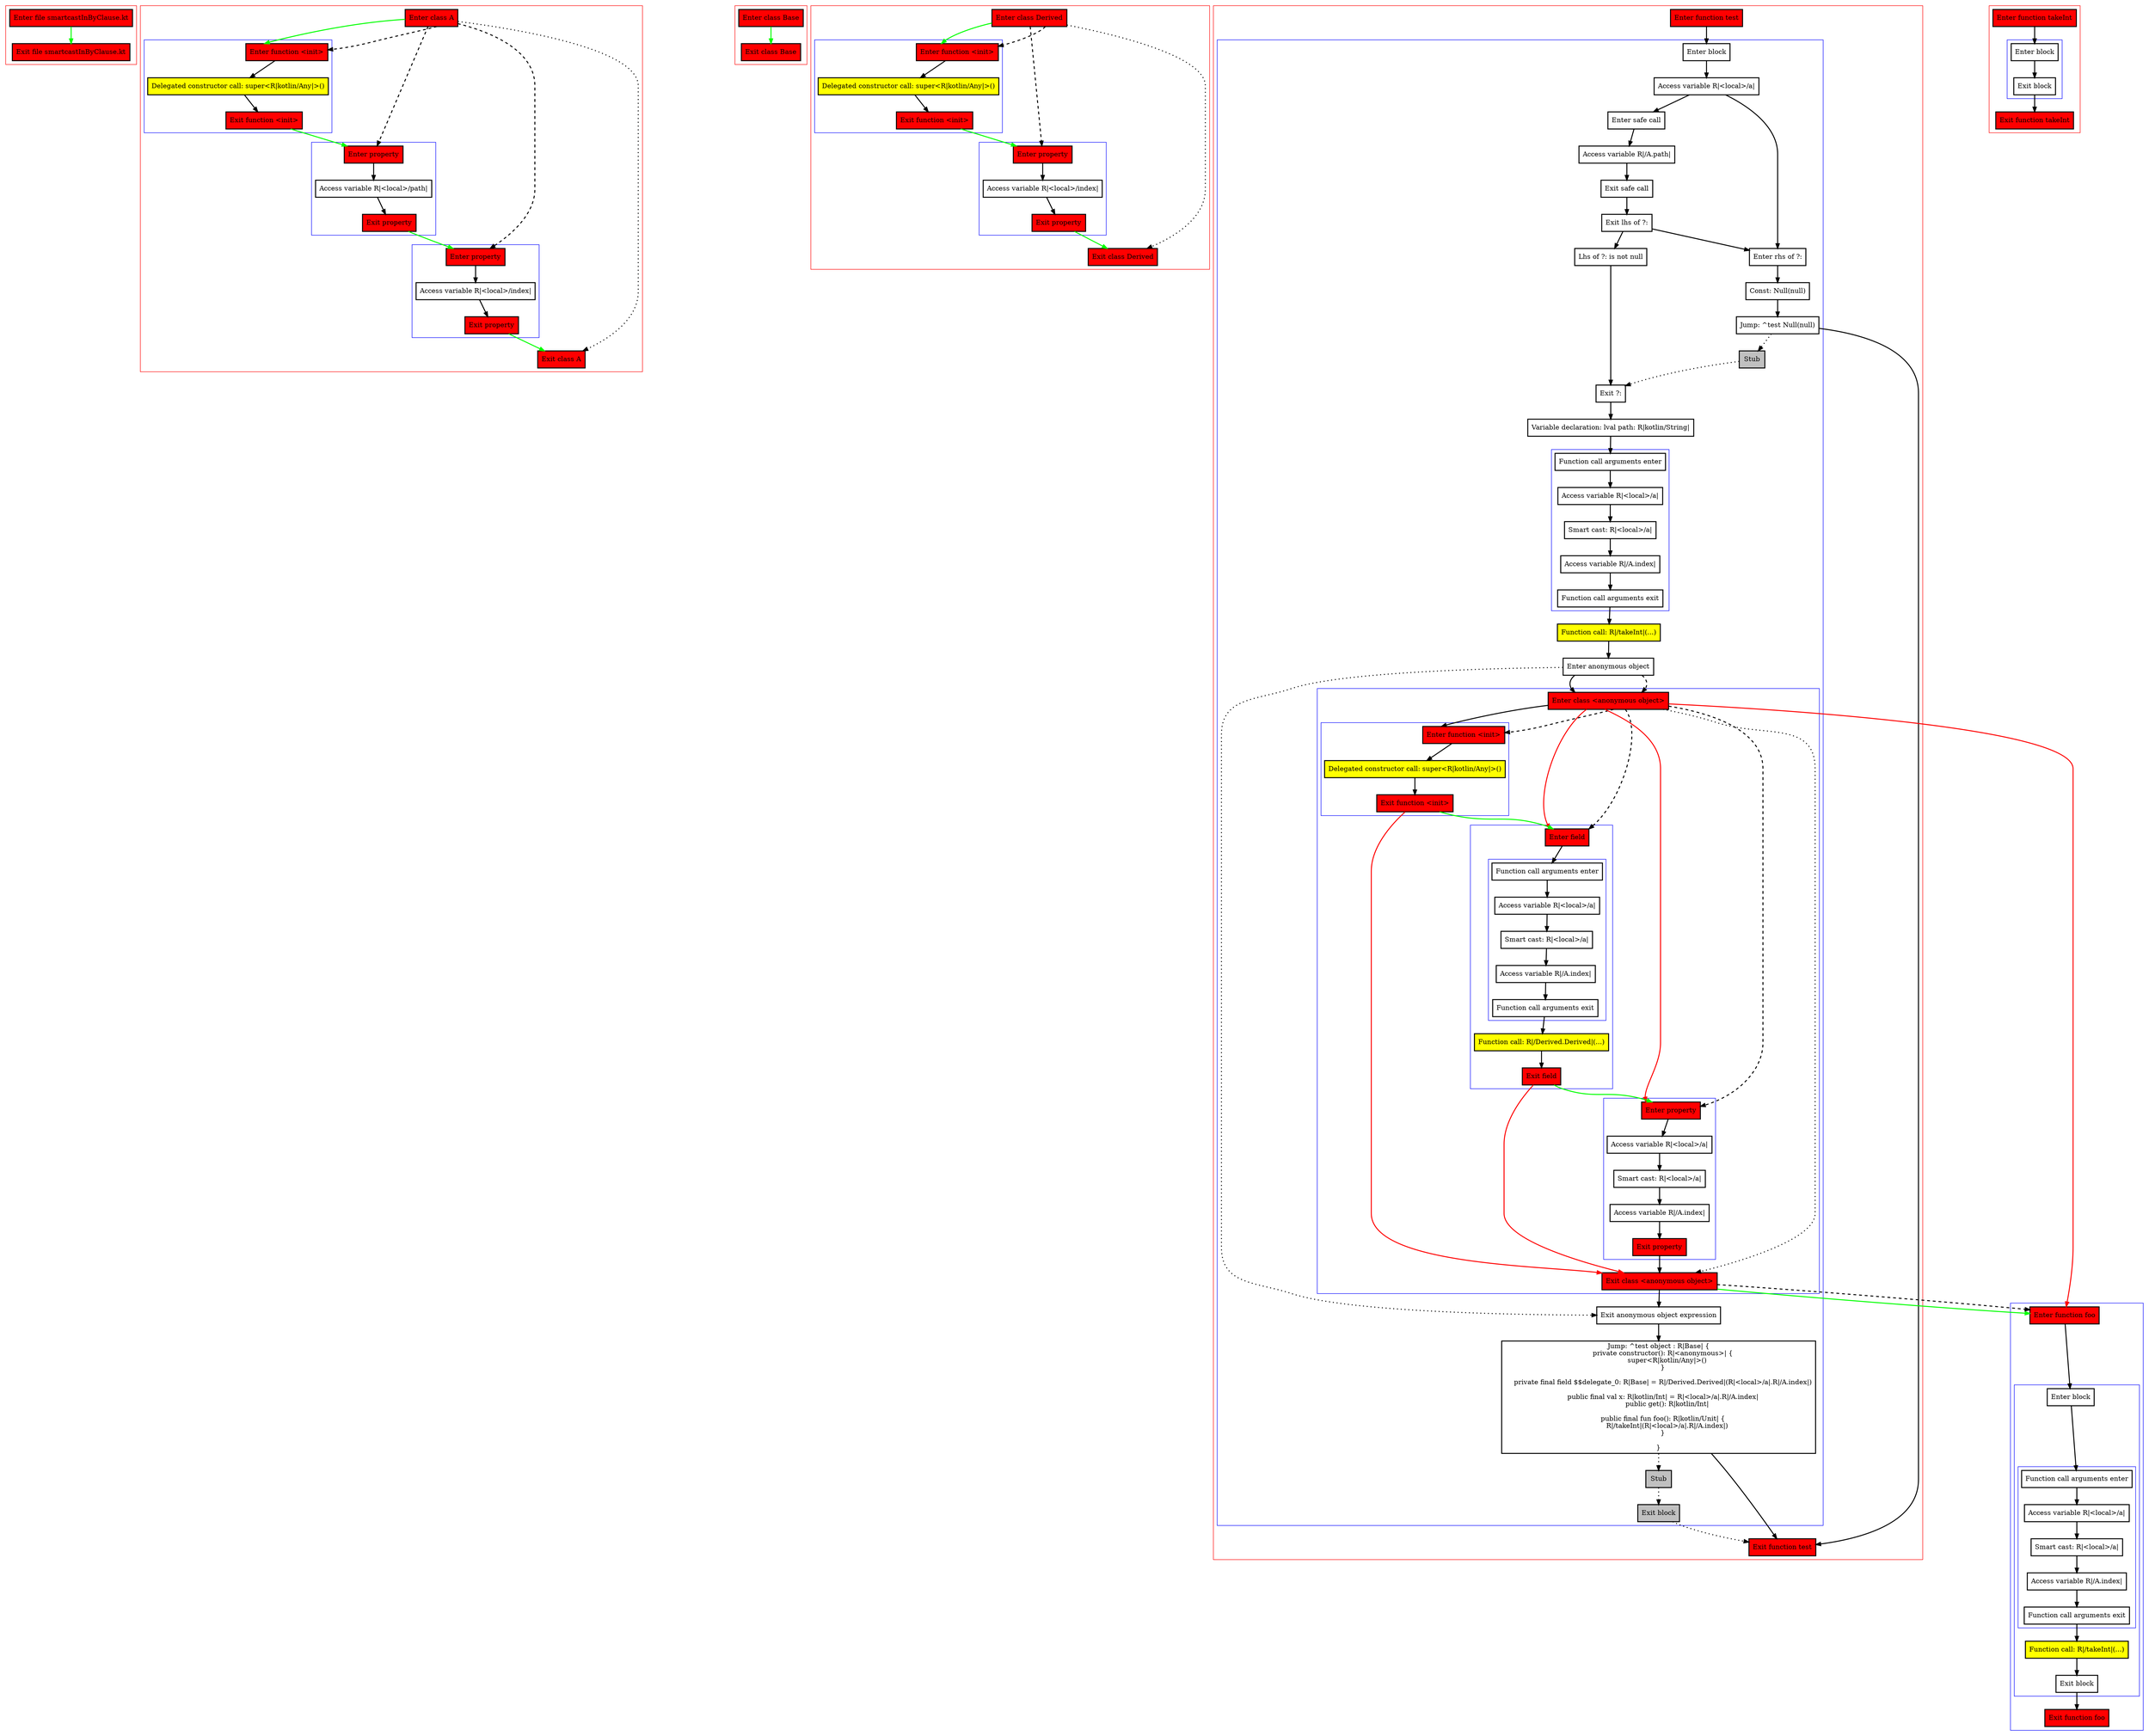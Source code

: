 digraph smartcastInByClause_kt {
    graph [nodesep=3]
    node [shape=box penwidth=2]
    edge [penwidth=2]

    subgraph cluster_0 {
        color=red
        0 [label="Enter file smartcastInByClause.kt" style="filled" fillcolor=red];
        1 [label="Exit file smartcastInByClause.kt" style="filled" fillcolor=red];
    }
    0 -> {1} [color=green];

    subgraph cluster_1 {
        color=red
        2 [label="Enter class A" style="filled" fillcolor=red];
        subgraph cluster_2 {
            color=blue
            3 [label="Enter function <init>" style="filled" fillcolor=red];
            4 [label="Delegated constructor call: super<R|kotlin/Any|>()" style="filled" fillcolor=yellow];
            5 [label="Exit function <init>" style="filled" fillcolor=red];
        }
        subgraph cluster_3 {
            color=blue
            6 [label="Enter property" style="filled" fillcolor=red];
            7 [label="Access variable R|<local>/path|"];
            8 [label="Exit property" style="filled" fillcolor=red];
        }
        subgraph cluster_4 {
            color=blue
            9 [label="Enter property" style="filled" fillcolor=red];
            10 [label="Access variable R|<local>/index|"];
            11 [label="Exit property" style="filled" fillcolor=red];
        }
        12 [label="Exit class A" style="filled" fillcolor=red];
    }
    2 -> {3} [color=green];
    2 -> {12} [style=dotted];
    2 -> {3 6 9} [style=dashed];
    3 -> {4};
    4 -> {5};
    5 -> {6} [color=green];
    6 -> {7};
    7 -> {8};
    8 -> {9} [color=green];
    9 -> {10};
    10 -> {11};
    11 -> {12} [color=green];

    subgraph cluster_5 {
        color=red
        13 [label="Enter class Base" style="filled" fillcolor=red];
        14 [label="Exit class Base" style="filled" fillcolor=red];
    }
    13 -> {14} [color=green];

    subgraph cluster_6 {
        color=red
        15 [label="Enter class Derived" style="filled" fillcolor=red];
        subgraph cluster_7 {
            color=blue
            16 [label="Enter function <init>" style="filled" fillcolor=red];
            17 [label="Delegated constructor call: super<R|kotlin/Any|>()" style="filled" fillcolor=yellow];
            18 [label="Exit function <init>" style="filled" fillcolor=red];
        }
        subgraph cluster_8 {
            color=blue
            19 [label="Enter property" style="filled" fillcolor=red];
            20 [label="Access variable R|<local>/index|"];
            21 [label="Exit property" style="filled" fillcolor=red];
        }
        22 [label="Exit class Derived" style="filled" fillcolor=red];
    }
    15 -> {16} [color=green];
    15 -> {22} [style=dotted];
    15 -> {16 19} [style=dashed];
    16 -> {17};
    17 -> {18};
    18 -> {19} [color=green];
    19 -> {20};
    20 -> {21};
    21 -> {22} [color=green];

    subgraph cluster_9 {
        color=red
        23 [label="Enter function test" style="filled" fillcolor=red];
        subgraph cluster_10 {
            color=blue
            24 [label="Enter block"];
            25 [label="Access variable R|<local>/a|"];
            26 [label="Enter safe call"];
            27 [label="Access variable R|/A.path|"];
            28 [label="Exit safe call"];
            29 [label="Exit lhs of ?:"];
            30 [label="Enter rhs of ?:"];
            31 [label="Const: Null(null)"];
            32 [label="Jump: ^test Null(null)"];
            33 [label="Stub" style="filled" fillcolor=gray];
            34 [label="Lhs of ?: is not null"];
            35 [label="Exit ?:"];
            36 [label="Variable declaration: lval path: R|kotlin/String|"];
            subgraph cluster_11 {
                color=blue
                37 [label="Function call arguments enter"];
                38 [label="Access variable R|<local>/a|"];
                39 [label="Smart cast: R|<local>/a|"];
                40 [label="Access variable R|/A.index|"];
                41 [label="Function call arguments exit"];
            }
            42 [label="Function call: R|/takeInt|(...)" style="filled" fillcolor=yellow];
            43 [label="Enter anonymous object"];
            subgraph cluster_12 {
                color=blue
                44 [label="Enter class <anonymous object>" style="filled" fillcolor=red];
                subgraph cluster_13 {
                    color=blue
                    45 [label="Enter function <init>" style="filled" fillcolor=red];
                    46 [label="Delegated constructor call: super<R|kotlin/Any|>()" style="filled" fillcolor=yellow];
                    47 [label="Exit function <init>" style="filled" fillcolor=red];
                }
                subgraph cluster_14 {
                    color=blue
                    48 [label="Enter field" style="filled" fillcolor=red];
                    subgraph cluster_15 {
                        color=blue
                        49 [label="Function call arguments enter"];
                        50 [label="Access variable R|<local>/a|"];
                        51 [label="Smart cast: R|<local>/a|"];
                        52 [label="Access variable R|/A.index|"];
                        53 [label="Function call arguments exit"];
                    }
                    54 [label="Function call: R|/Derived.Derived|(...)" style="filled" fillcolor=yellow];
                    55 [label="Exit field" style="filled" fillcolor=red];
                }
                subgraph cluster_16 {
                    color=blue
                    56 [label="Enter property" style="filled" fillcolor=red];
                    57 [label="Access variable R|<local>/a|"];
                    58 [label="Smart cast: R|<local>/a|"];
                    59 [label="Access variable R|/A.index|"];
                    60 [label="Exit property" style="filled" fillcolor=red];
                }
                61 [label="Exit class <anonymous object>" style="filled" fillcolor=red];
            }
            62 [label="Exit anonymous object expression"];
            63 [label="Jump: ^test object : R|Base| {
    private constructor(): R|<anonymous>| {
        super<R|kotlin/Any|>()
    }

    private final field $$delegate_0: R|Base| = R|/Derived.Derived|(R|<local>/a|.R|/A.index|)

    public final val x: R|kotlin/Int| = R|<local>/a|.R|/A.index|
        public get(): R|kotlin/Int|

    public final fun foo(): R|kotlin/Unit| {
        R|/takeInt|(R|<local>/a|.R|/A.index|)
    }

}
"];
            64 [label="Stub" style="filled" fillcolor=gray];
            65 [label="Exit block" style="filled" fillcolor=gray];
        }
        66 [label="Exit function test" style="filled" fillcolor=red];
    }
    subgraph cluster_17 {
        color=blue
        67 [label="Enter function foo" style="filled" fillcolor=red];
        subgraph cluster_18 {
            color=blue
            68 [label="Enter block"];
            subgraph cluster_19 {
                color=blue
                69 [label="Function call arguments enter"];
                70 [label="Access variable R|<local>/a|"];
                71 [label="Smart cast: R|<local>/a|"];
                72 [label="Access variable R|/A.index|"];
                73 [label="Function call arguments exit"];
            }
            74 [label="Function call: R|/takeInt|(...)" style="filled" fillcolor=yellow];
            75 [label="Exit block"];
        }
        76 [label="Exit function foo" style="filled" fillcolor=red];
    }
    23 -> {24};
    24 -> {25};
    25 -> {26 30};
    26 -> {27};
    27 -> {28};
    28 -> {29};
    29 -> {30 34};
    30 -> {31};
    31 -> {32};
    32 -> {66};
    32 -> {33} [style=dotted];
    33 -> {35} [style=dotted];
    34 -> {35};
    35 -> {36};
    36 -> {37};
    37 -> {38};
    38 -> {39};
    39 -> {40};
    40 -> {41};
    41 -> {42};
    42 -> {43};
    43 -> {44};
    43 -> {62} [style=dotted];
    43 -> {44} [style=dashed];
    44 -> {45};
    44 -> {48 56 67} [color=red];
    44 -> {61} [style=dotted];
    44 -> {45 48 56} [style=dashed];
    45 -> {46};
    46 -> {47};
    47 -> {48} [color=green];
    47 -> {61} [color=red];
    48 -> {49};
    49 -> {50};
    50 -> {51};
    51 -> {52};
    52 -> {53};
    53 -> {54};
    54 -> {55};
    55 -> {56} [color=green];
    55 -> {61} [color=red];
    56 -> {57};
    57 -> {58};
    58 -> {59};
    59 -> {60};
    60 -> {61};
    61 -> {62};
    61 -> {67} [color=green];
    61 -> {67} [style=dashed];
    62 -> {63};
    63 -> {66};
    63 -> {64} [style=dotted];
    64 -> {65} [style=dotted];
    65 -> {66} [style=dotted];
    67 -> {68};
    68 -> {69};
    69 -> {70};
    70 -> {71};
    71 -> {72};
    72 -> {73};
    73 -> {74};
    74 -> {75};
    75 -> {76};

    subgraph cluster_20 {
        color=red
        77 [label="Enter function takeInt" style="filled" fillcolor=red];
        subgraph cluster_21 {
            color=blue
            78 [label="Enter block"];
            79 [label="Exit block"];
        }
        80 [label="Exit function takeInt" style="filled" fillcolor=red];
    }
    77 -> {78};
    78 -> {79};
    79 -> {80};

}
